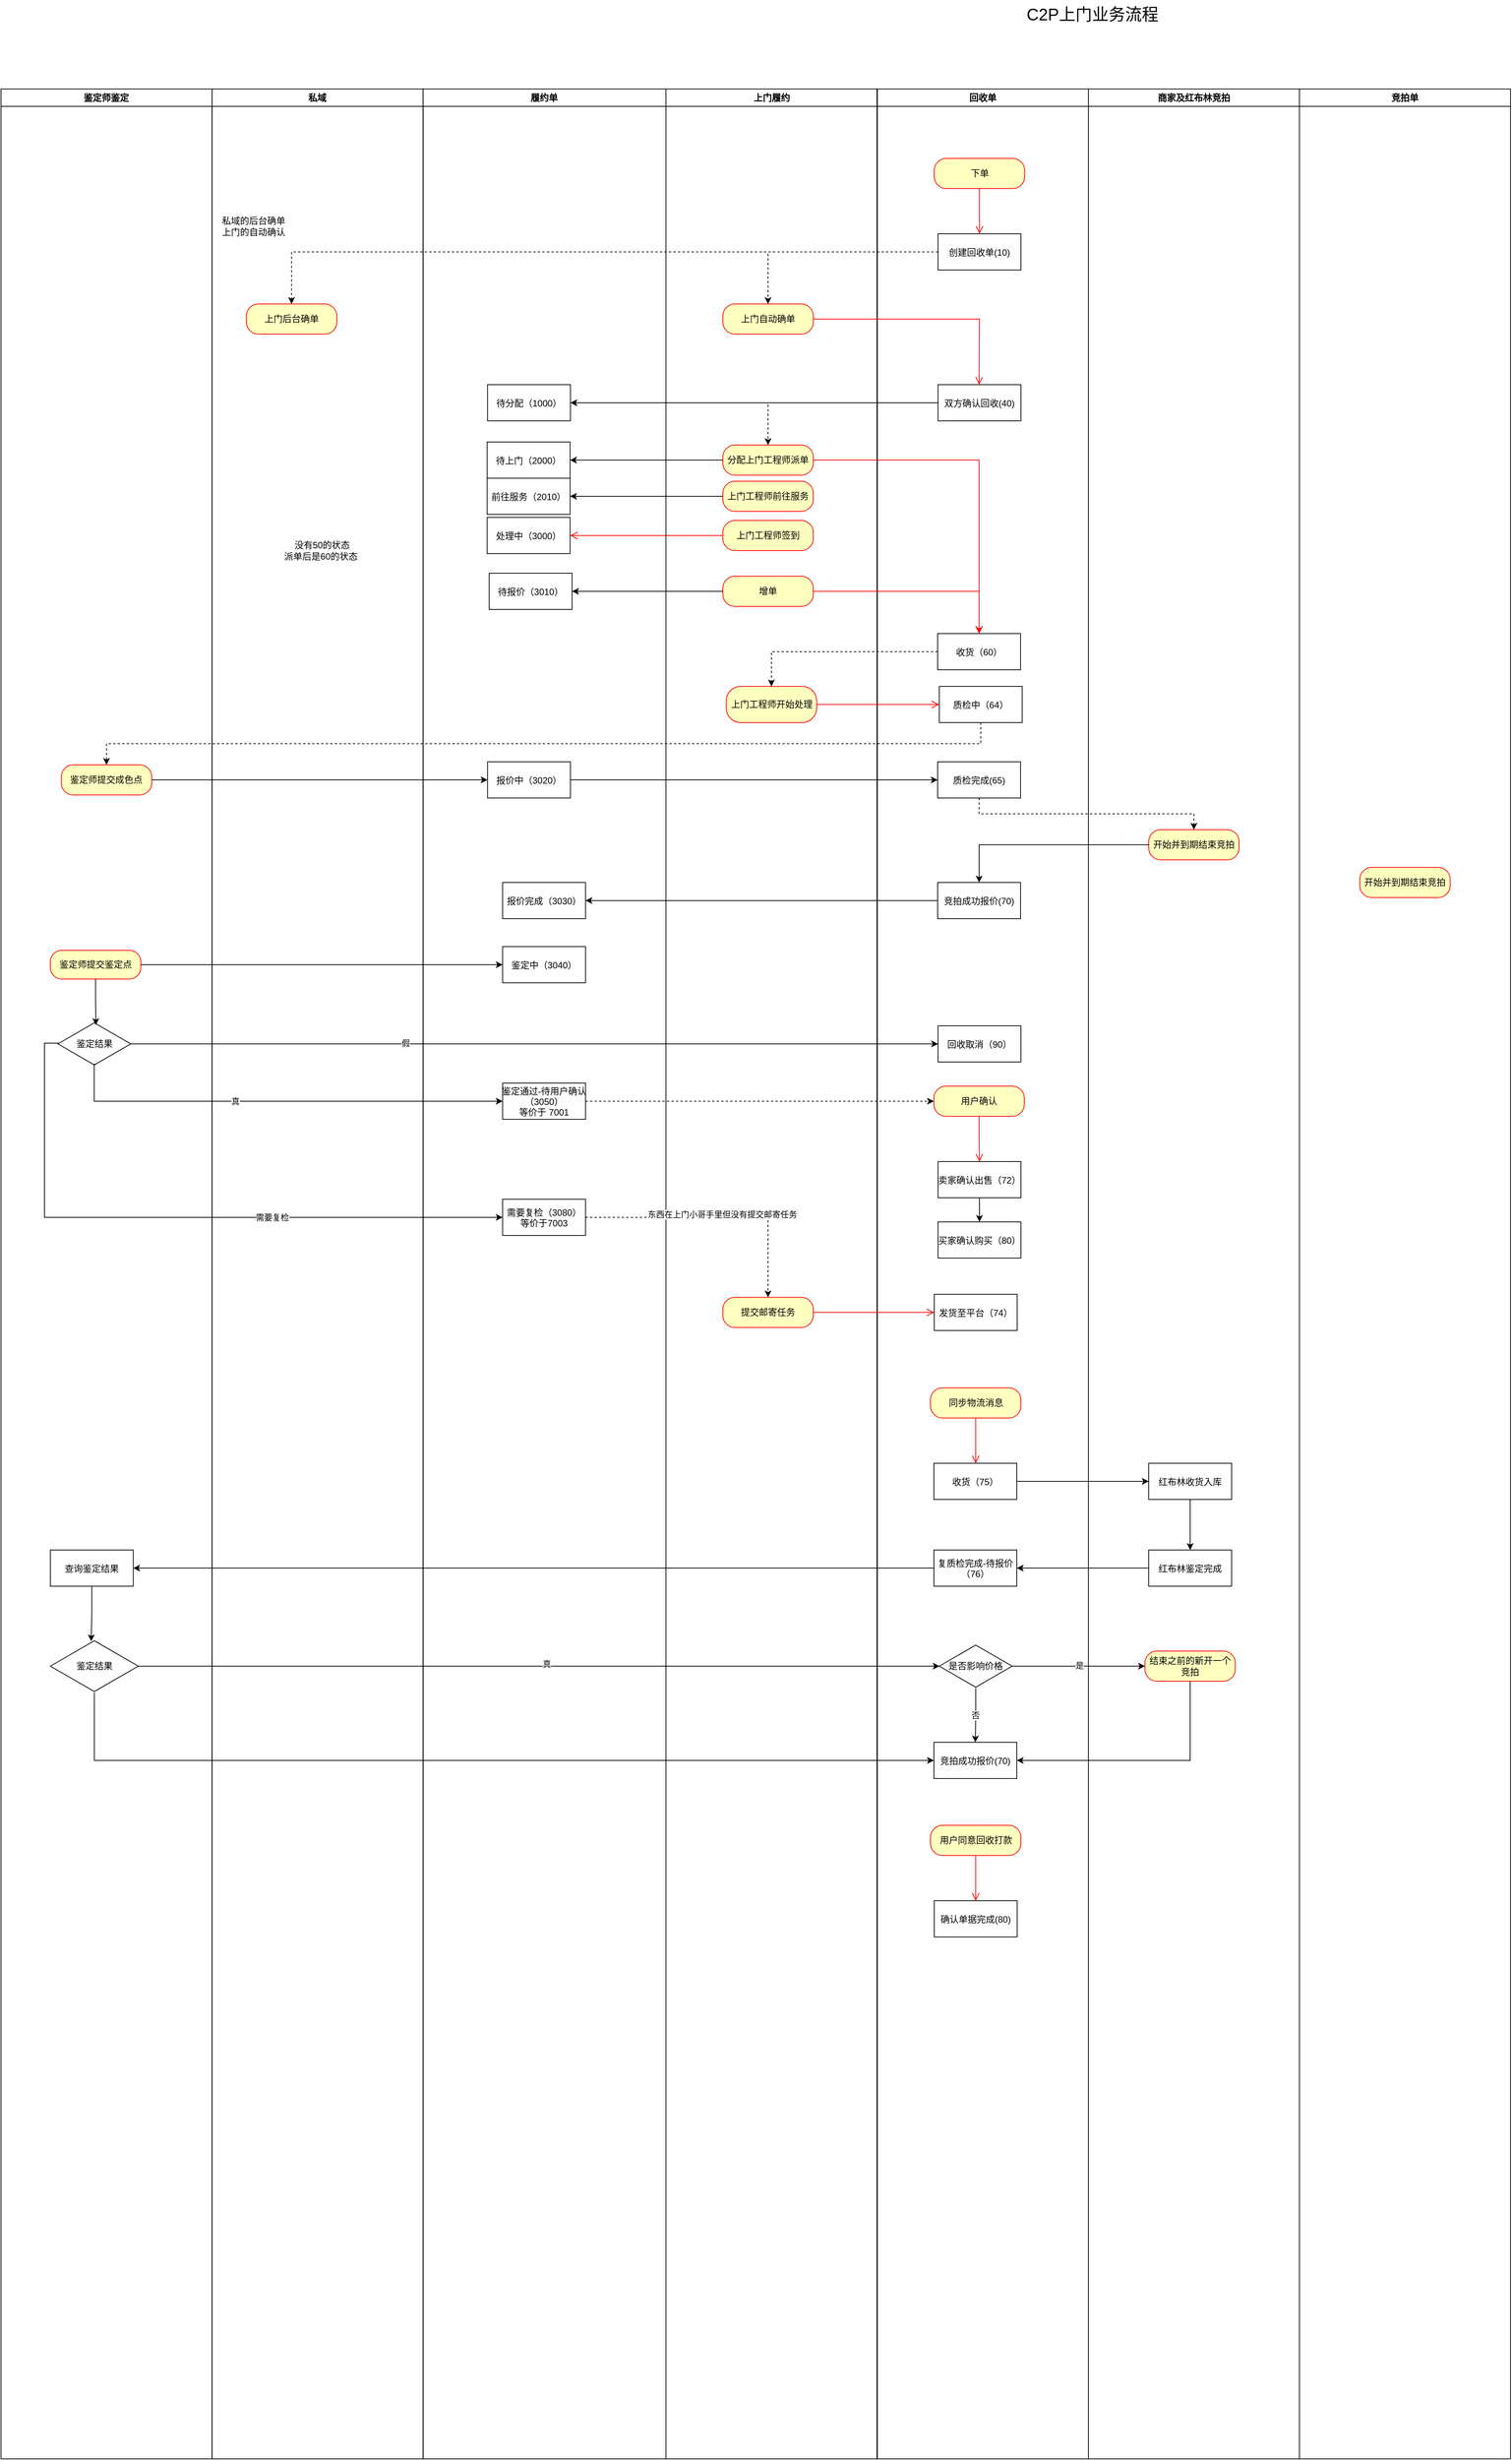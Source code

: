 <mxfile version="26.0.4">
  <diagram name="Page-1" id="e7e014a7-5840-1c2e-5031-d8a46d1fe8dd">
    <mxGraphModel dx="2435" dy="684" grid="1" gridSize="10" guides="1" tooltips="1" connect="1" arrows="1" fold="1" page="1" pageScale="1" pageWidth="1169" pageHeight="826" background="none" math="0" shadow="0">
      <root>
        <mxCell id="0" />
        <mxCell id="1" parent="0" />
        <mxCell id="2" value="上门履约" style="swimlane;whiteSpace=wrap" parent="1" vertex="1">
          <mxGeometry x="164.5" y="128" width="280" height="3142" as="geometry" />
        </mxCell>
        <mxCell id="EZE-OWPgXGvBPy29LJ_Y-58" value="分配上门工程师派单" style="rounded=1;whiteSpace=wrap;html=1;arcSize=40;fontColor=#000000;fillColor=#ffffc0;strokeColor=#ff0000;" vertex="1" parent="2">
          <mxGeometry x="75.5" y="472" width="120" height="40" as="geometry" />
        </mxCell>
        <mxCell id="EZE-OWPgXGvBPy29LJ_Y-75" value="上门自动确单" style="rounded=1;whiteSpace=wrap;html=1;arcSize=40;fontColor=#000000;fillColor=#ffffc0;strokeColor=#ff0000;" vertex="1" parent="2">
          <mxGeometry x="75.5" y="285" width="120" height="40" as="geometry" />
        </mxCell>
        <mxCell id="EZE-OWPgXGvBPy29LJ_Y-64" value="上门工程师开始处理" style="rounded=1;whiteSpace=wrap;html=1;arcSize=40;fontColor=#000000;fillColor=#ffffc0;strokeColor=#ff0000;" vertex="1" parent="2">
          <mxGeometry x="80" y="792" width="120" height="48" as="geometry" />
        </mxCell>
        <mxCell id="EZE-OWPgXGvBPy29LJ_Y-111" value="上门工程师签到" style="rounded=1;whiteSpace=wrap;html=1;arcSize=40;fontColor=#000000;fillColor=#ffffc0;strokeColor=#ff0000;" vertex="1" parent="2">
          <mxGeometry x="75.5" y="572" width="120" height="40" as="geometry" />
        </mxCell>
        <mxCell id="EZE-OWPgXGvBPy29LJ_Y-132" value="上门工程师前往服务" style="rounded=1;whiteSpace=wrap;html=1;arcSize=40;fontColor=#000000;fillColor=#ffffc0;strokeColor=#ff0000;" vertex="1" parent="2">
          <mxGeometry x="75.5" y="520" width="120" height="40" as="geometry" />
        </mxCell>
        <mxCell id="EZE-OWPgXGvBPy29LJ_Y-140" value="提交邮寄任务" style="rounded=1;whiteSpace=wrap;html=1;arcSize=40;fontColor=#000000;fillColor=#ffffc0;strokeColor=#ff0000;" vertex="1" parent="2">
          <mxGeometry x="75.5" y="1602" width="120" height="40" as="geometry" />
        </mxCell>
        <mxCell id="EZE-OWPgXGvBPy29LJ_Y-174" value="增单" style="rounded=1;whiteSpace=wrap;html=1;arcSize=40;fontColor=#000000;fillColor=#ffffc0;strokeColor=#ff0000;" vertex="1" parent="2">
          <mxGeometry x="75.5" y="646" width="120" height="40" as="geometry" />
        </mxCell>
        <mxCell id="3" value="回收单" style="swimlane;whiteSpace=wrap" parent="1" vertex="1">
          <mxGeometry x="445" y="128" width="280" height="3142" as="geometry" />
        </mxCell>
        <mxCell id="15" value="创建回收单(10)" style="" parent="3" vertex="1">
          <mxGeometry x="80.5" y="192" width="110" height="48" as="geometry" />
        </mxCell>
        <mxCell id="EZE-OWPgXGvBPy29LJ_Y-45" value="下单" style="rounded=1;whiteSpace=wrap;html=1;arcSize=40;fontColor=#000000;fillColor=#ffffc0;strokeColor=#ff0000;" vertex="1" parent="3">
          <mxGeometry x="75.5" y="92" width="120" height="40" as="geometry" />
        </mxCell>
        <mxCell id="EZE-OWPgXGvBPy29LJ_Y-46" value="" style="edgeStyle=orthogonalEdgeStyle;html=1;verticalAlign=bottom;endArrow=open;endSize=8;strokeColor=#ff0000;rounded=0;" edge="1" source="EZE-OWPgXGvBPy29LJ_Y-45" parent="3" target="15">
          <mxGeometry relative="1" as="geometry">
            <mxPoint x="135.5" y="192" as="targetPoint" />
          </mxGeometry>
        </mxCell>
        <mxCell id="EZE-OWPgXGvBPy29LJ_Y-53" value="双方确认回收(40)" style="" vertex="1" parent="3">
          <mxGeometry x="80.5" y="392" width="110" height="48" as="geometry" />
        </mxCell>
        <mxCell id="EZE-OWPgXGvBPy29LJ_Y-61" value="收货（60）" style="" vertex="1" parent="3">
          <mxGeometry x="80" y="722" width="110" height="48" as="geometry" />
        </mxCell>
        <mxCell id="EZE-OWPgXGvBPy29LJ_Y-71" value="质检中（64）" style="" vertex="1" parent="3">
          <mxGeometry x="82.16" y="792" width="110" height="48" as="geometry" />
        </mxCell>
        <mxCell id="EZE-OWPgXGvBPy29LJ_Y-72" value="质检完成(65)" style="" vertex="1" parent="3">
          <mxGeometry x="80" y="892" width="110" height="48" as="geometry" />
        </mxCell>
        <mxCell id="EZE-OWPgXGvBPy29LJ_Y-83" value="竞拍成功报价(70)" style="" vertex="1" parent="3">
          <mxGeometry x="80" y="1052" width="110" height="48" as="geometry" />
        </mxCell>
        <mxCell id="EZE-OWPgXGvBPy29LJ_Y-90" value="回收取消（90）" style="" vertex="1" parent="3">
          <mxGeometry x="80.5" y="1242" width="110" height="48" as="geometry" />
        </mxCell>
        <mxCell id="EZE-OWPgXGvBPy29LJ_Y-101" style="edgeStyle=orthogonalEdgeStyle;rounded=0;orthogonalLoop=1;jettySize=auto;html=1;" edge="1" parent="3" source="EZE-OWPgXGvBPy29LJ_Y-94" target="EZE-OWPgXGvBPy29LJ_Y-100">
          <mxGeometry relative="1" as="geometry" />
        </mxCell>
        <mxCell id="EZE-OWPgXGvBPy29LJ_Y-94" value="卖家确认出售（72）" style="" vertex="1" parent="3">
          <mxGeometry x="80.5" y="1422" width="110" height="48" as="geometry" />
        </mxCell>
        <mxCell id="EZE-OWPgXGvBPy29LJ_Y-95" value="用户确认" style="rounded=1;whiteSpace=wrap;html=1;arcSize=40;fontColor=#000000;fillColor=#ffffc0;strokeColor=#ff0000;" vertex="1" parent="3">
          <mxGeometry x="75" y="1322" width="120" height="40" as="geometry" />
        </mxCell>
        <mxCell id="EZE-OWPgXGvBPy29LJ_Y-96" value="" style="edgeStyle=orthogonalEdgeStyle;html=1;verticalAlign=bottom;endArrow=open;endSize=8;strokeColor=#ff0000;rounded=0;entryX=0.5;entryY=0;entryDx=0;entryDy=0;" edge="1" source="EZE-OWPgXGvBPy29LJ_Y-95" parent="3" target="EZE-OWPgXGvBPy29LJ_Y-94">
          <mxGeometry relative="1" as="geometry">
            <mxPoint x="145" y="1422" as="targetPoint" />
          </mxGeometry>
        </mxCell>
        <mxCell id="EZE-OWPgXGvBPy29LJ_Y-100" value="买家确认购买（80）" style="" vertex="1" parent="3">
          <mxGeometry x="80.5" y="1502" width="110" height="48" as="geometry" />
        </mxCell>
        <mxCell id="EZE-OWPgXGvBPy29LJ_Y-142" value="发货至平台（74）" style="" vertex="1" parent="3">
          <mxGeometry x="75.5" y="1598" width="110" height="48" as="geometry" />
        </mxCell>
        <mxCell id="EZE-OWPgXGvBPy29LJ_Y-144" value="收货（75）" style="" vertex="1" parent="3">
          <mxGeometry x="75" y="1822" width="110" height="48" as="geometry" />
        </mxCell>
        <mxCell id="EZE-OWPgXGvBPy29LJ_Y-145" value="同步物流消息" style="rounded=1;whiteSpace=wrap;html=1;arcSize=40;fontColor=#000000;fillColor=#ffffc0;strokeColor=#ff0000;" vertex="1" parent="3">
          <mxGeometry x="70.5" y="1722" width="120" height="40" as="geometry" />
        </mxCell>
        <mxCell id="EZE-OWPgXGvBPy29LJ_Y-146" value="" style="edgeStyle=orthogonalEdgeStyle;html=1;verticalAlign=bottom;endArrow=open;endSize=8;strokeColor=#ff0000;rounded=0;" edge="1" source="EZE-OWPgXGvBPy29LJ_Y-145" parent="3">
          <mxGeometry relative="1" as="geometry">
            <mxPoint x="130.5" y="1822" as="targetPoint" />
          </mxGeometry>
        </mxCell>
        <mxCell id="EZE-OWPgXGvBPy29LJ_Y-149" value="复质检完成-待报价&#xa;（76）" style="" vertex="1" parent="3">
          <mxGeometry x="75" y="1937" width="110" height="48" as="geometry" />
        </mxCell>
        <mxCell id="EZE-OWPgXGvBPy29LJ_Y-168" value="否" style="edgeStyle=orthogonalEdgeStyle;rounded=0;orthogonalLoop=1;jettySize=auto;html=1;" edge="1" parent="3" source="EZE-OWPgXGvBPy29LJ_Y-158" target="EZE-OWPgXGvBPy29LJ_Y-165">
          <mxGeometry relative="1" as="geometry" />
        </mxCell>
        <mxCell id="EZE-OWPgXGvBPy29LJ_Y-158" value="是否影响价格" style="html=1;whiteSpace=wrap;aspect=fixed;shape=isoRectangle;" vertex="1" parent="3">
          <mxGeometry x="82.16" y="2062" width="96.67" height="58" as="geometry" />
        </mxCell>
        <mxCell id="EZE-OWPgXGvBPy29LJ_Y-165" value="竞拍成功报价(70)" style="" vertex="1" parent="3">
          <mxGeometry x="75" y="2192" width="110" height="48" as="geometry" />
        </mxCell>
        <mxCell id="EZE-OWPgXGvBPy29LJ_Y-170" value="确认单据完成(80)" style="" vertex="1" parent="3">
          <mxGeometry x="75.5" y="2402" width="110" height="48" as="geometry" />
        </mxCell>
        <mxCell id="EZE-OWPgXGvBPy29LJ_Y-171" value="用户同意回收打款" style="rounded=1;whiteSpace=wrap;html=1;arcSize=40;fontColor=#000000;fillColor=#ffffc0;strokeColor=#ff0000;" vertex="1" parent="3">
          <mxGeometry x="70.5" y="2302" width="120" height="40" as="geometry" />
        </mxCell>
        <mxCell id="EZE-OWPgXGvBPy29LJ_Y-172" value="" style="edgeStyle=orthogonalEdgeStyle;html=1;verticalAlign=bottom;endArrow=open;endSize=8;strokeColor=#ff0000;rounded=0;" edge="1" source="EZE-OWPgXGvBPy29LJ_Y-171" parent="3" target="EZE-OWPgXGvBPy29LJ_Y-170">
          <mxGeometry relative="1" as="geometry">
            <mxPoint x="130.5" y="2402" as="targetPoint" />
          </mxGeometry>
        </mxCell>
        <mxCell id="EZE-OWPgXGvBPy29LJ_Y-42" value="&lt;font style=&quot;font-size: 22px;&quot;&gt;C2P上门业务流程&lt;/font&gt;" style="text;html=1;align=center;verticalAlign=middle;resizable=0;points=[];autosize=1;strokeColor=none;fillColor=none;" vertex="1" parent="1">
          <mxGeometry x="630" y="10" width="200" height="40" as="geometry" />
        </mxCell>
        <mxCell id="EZE-OWPgXGvBPy29LJ_Y-48" value="" style="edgeStyle=orthogonalEdgeStyle;html=1;verticalAlign=bottom;endArrow=open;endSize=8;strokeColor=#ff0000;rounded=0;exitX=1;exitY=0.5;exitDx=0;exitDy=0;" edge="1" source="EZE-OWPgXGvBPy29LJ_Y-75" parent="1">
          <mxGeometry relative="1" as="geometry">
            <mxPoint x="580" y="520" as="targetPoint" />
            <mxPoint x="350" y="430" as="sourcePoint" />
          </mxGeometry>
        </mxCell>
        <mxCell id="EZE-OWPgXGvBPy29LJ_Y-51" value="商家及红布林竞拍" style="swimlane;whiteSpace=wrap;startSize=23;" vertex="1" parent="1">
          <mxGeometry x="725" y="128" width="280" height="3142" as="geometry" />
        </mxCell>
        <mxCell id="EZE-OWPgXGvBPy29LJ_Y-80" value="开始并到期结束竞拍" style="rounded=1;whiteSpace=wrap;html=1;arcSize=40;fontColor=#000000;fillColor=#ffffc0;strokeColor=#ff0000;" vertex="1" parent="EZE-OWPgXGvBPy29LJ_Y-51">
          <mxGeometry x="80" y="982" width="120" height="40" as="geometry" />
        </mxCell>
        <mxCell id="EZE-OWPgXGvBPy29LJ_Y-151" style="edgeStyle=orthogonalEdgeStyle;rounded=0;orthogonalLoop=1;jettySize=auto;html=1;entryX=0.5;entryY=0;entryDx=0;entryDy=0;" edge="1" parent="EZE-OWPgXGvBPy29LJ_Y-51" source="EZE-OWPgXGvBPy29LJ_Y-147" target="EZE-OWPgXGvBPy29LJ_Y-150">
          <mxGeometry relative="1" as="geometry" />
        </mxCell>
        <mxCell id="EZE-OWPgXGvBPy29LJ_Y-147" value="红布林收货入库" style="" vertex="1" parent="EZE-OWPgXGvBPy29LJ_Y-51">
          <mxGeometry x="80" y="1822" width="110" height="48" as="geometry" />
        </mxCell>
        <mxCell id="EZE-OWPgXGvBPy29LJ_Y-150" value="红布林鉴定完成" style="" vertex="1" parent="EZE-OWPgXGvBPy29LJ_Y-51">
          <mxGeometry x="80" y="1937" width="110" height="48" as="geometry" />
        </mxCell>
        <mxCell id="EZE-OWPgXGvBPy29LJ_Y-156" value="结束之前的新开一个竞拍" style="rounded=1;whiteSpace=wrap;html=1;arcSize=40;fontColor=#000000;fillColor=#ffffc0;strokeColor=#ff0000;" vertex="1" parent="EZE-OWPgXGvBPy29LJ_Y-51">
          <mxGeometry x="75" y="2071" width="120" height="40" as="geometry" />
        </mxCell>
        <mxCell id="EZE-OWPgXGvBPy29LJ_Y-57" value="私域" style="swimlane;whiteSpace=wrap" vertex="1" parent="1">
          <mxGeometry x="-437.67" y="128" width="280" height="3142" as="geometry" />
        </mxCell>
        <mxCell id="EZE-OWPgXGvBPy29LJ_Y-47" value="上门后台确单" style="rounded=1;whiteSpace=wrap;html=1;arcSize=40;fontColor=#000000;fillColor=#ffffc0;strokeColor=#ff0000;" vertex="1" parent="EZE-OWPgXGvBPy29LJ_Y-57">
          <mxGeometry x="45.5" y="285" width="120" height="40" as="geometry" />
        </mxCell>
        <mxCell id="EZE-OWPgXGvBPy29LJ_Y-77" value="私域的后台确单&lt;div&gt;上门的自动确认&lt;/div&gt;" style="text;html=1;align=center;verticalAlign=middle;resizable=0;points=[];autosize=1;strokeColor=none;fillColor=none;" vertex="1" parent="EZE-OWPgXGvBPy29LJ_Y-57">
          <mxGeometry y="162" width="110" height="40" as="geometry" />
        </mxCell>
        <mxCell id="EZE-OWPgXGvBPy29LJ_Y-78" value="没有50的状态&lt;div&gt;派单后是60的状态&amp;nbsp;&lt;/div&gt;" style="text;html=1;align=center;verticalAlign=middle;resizable=0;points=[];autosize=1;strokeColor=none;fillColor=none;" vertex="1" parent="EZE-OWPgXGvBPy29LJ_Y-57">
          <mxGeometry x="85.5" y="592" width="120" height="40" as="geometry" />
        </mxCell>
        <mxCell id="EZE-OWPgXGvBPy29LJ_Y-49" style="edgeStyle=orthogonalEdgeStyle;rounded=0;orthogonalLoop=1;jettySize=auto;html=1;entryX=0.5;entryY=0;entryDx=0;entryDy=0;dashed=1;" edge="1" parent="1" source="15" target="EZE-OWPgXGvBPy29LJ_Y-47">
          <mxGeometry relative="1" as="geometry" />
        </mxCell>
        <mxCell id="EZE-OWPgXGvBPy29LJ_Y-59" style="edgeStyle=orthogonalEdgeStyle;rounded=0;orthogonalLoop=1;jettySize=auto;html=1;dashed=1;" edge="1" parent="1" source="EZE-OWPgXGvBPy29LJ_Y-53" target="EZE-OWPgXGvBPy29LJ_Y-58">
          <mxGeometry relative="1" as="geometry" />
        </mxCell>
        <mxCell id="EZE-OWPgXGvBPy29LJ_Y-62" style="edgeStyle=orthogonalEdgeStyle;rounded=0;orthogonalLoop=1;jettySize=auto;html=1;entryX=0.5;entryY=0;entryDx=0;entryDy=0;strokeColor=#FF0000;" edge="1" parent="1" source="EZE-OWPgXGvBPy29LJ_Y-58" target="EZE-OWPgXGvBPy29LJ_Y-61">
          <mxGeometry relative="1" as="geometry" />
        </mxCell>
        <mxCell id="EZE-OWPgXGvBPy29LJ_Y-76" style="edgeStyle=orthogonalEdgeStyle;rounded=0;orthogonalLoop=1;jettySize=auto;html=1;entryX=0.5;entryY=0;entryDx=0;entryDy=0;dashed=1;" edge="1" parent="1" source="15" target="EZE-OWPgXGvBPy29LJ_Y-75">
          <mxGeometry relative="1" as="geometry" />
        </mxCell>
        <mxCell id="EZE-OWPgXGvBPy29LJ_Y-82" style="edgeStyle=orthogonalEdgeStyle;rounded=0;orthogonalLoop=1;jettySize=auto;html=1;dashed=1;exitX=0.5;exitY=1;exitDx=0;exitDy=0;entryX=0.5;entryY=0;entryDx=0;entryDy=0;" edge="1" parent="1" source="EZE-OWPgXGvBPy29LJ_Y-72" target="EZE-OWPgXGvBPy29LJ_Y-80">
          <mxGeometry relative="1" as="geometry">
            <mxPoint x="581" y="1120" as="sourcePoint" />
            <mxPoint x="300" y="1202" as="targetPoint" />
          </mxGeometry>
        </mxCell>
        <mxCell id="EZE-OWPgXGvBPy29LJ_Y-65" value="" style="edgeStyle=orthogonalEdgeStyle;html=1;verticalAlign=bottom;endArrow=open;endSize=8;strokeColor=#ff0000;rounded=0;exitX=1;exitY=0.5;exitDx=0;exitDy=0;" edge="1" source="EZE-OWPgXGvBPy29LJ_Y-64" parent="1" target="EZE-OWPgXGvBPy29LJ_Y-71">
          <mxGeometry relative="1" as="geometry">
            <mxPoint x="580" y="830" as="targetPoint" />
          </mxGeometry>
        </mxCell>
        <mxCell id="EZE-OWPgXGvBPy29LJ_Y-67" style="edgeStyle=orthogonalEdgeStyle;rounded=0;orthogonalLoop=1;jettySize=auto;html=1;entryX=0.5;entryY=0;entryDx=0;entryDy=0;dashed=1;" edge="1" parent="1" source="EZE-OWPgXGvBPy29LJ_Y-61" target="EZE-OWPgXGvBPy29LJ_Y-64">
          <mxGeometry relative="1" as="geometry" />
        </mxCell>
        <mxCell id="EZE-OWPgXGvBPy29LJ_Y-70" style="edgeStyle=orthogonalEdgeStyle;rounded=0;orthogonalLoop=1;jettySize=auto;html=1;dashed=1;exitX=0.5;exitY=1;exitDx=0;exitDy=0;" edge="1" parent="1" source="EZE-OWPgXGvBPy29LJ_Y-71" target="EZE-OWPgXGvBPy29LJ_Y-68">
          <mxGeometry relative="1" as="geometry">
            <mxPoint x="525.5" y="934" as="sourcePoint" />
          </mxGeometry>
        </mxCell>
        <mxCell id="EZE-OWPgXGvBPy29LJ_Y-84" style="edgeStyle=orthogonalEdgeStyle;rounded=0;orthogonalLoop=1;jettySize=auto;html=1;entryX=0.5;entryY=0;entryDx=0;entryDy=0;" edge="1" parent="1" source="EZE-OWPgXGvBPy29LJ_Y-80" target="EZE-OWPgXGvBPy29LJ_Y-83">
          <mxGeometry relative="1" as="geometry" />
        </mxCell>
        <mxCell id="EZE-OWPgXGvBPy29LJ_Y-85" value="竞拍单" style="swimlane;whiteSpace=wrap;startSize=23;" vertex="1" parent="1">
          <mxGeometry x="1005" y="128" width="280" height="3142" as="geometry" />
        </mxCell>
        <mxCell id="EZE-OWPgXGvBPy29LJ_Y-86" value="开始并到期结束竞拍" style="rounded=1;whiteSpace=wrap;html=1;arcSize=40;fontColor=#000000;fillColor=#ffffc0;strokeColor=#ff0000;" vertex="1" parent="EZE-OWPgXGvBPy29LJ_Y-85">
          <mxGeometry x="80" y="1032" width="120" height="40" as="geometry" />
        </mxCell>
        <mxCell id="EZE-OWPgXGvBPy29LJ_Y-87" value="鉴定师鉴定" style="swimlane;whiteSpace=wrap;startSize=23;" vertex="1" parent="1">
          <mxGeometry x="-717.67" y="128" width="280" height="3142" as="geometry" />
        </mxCell>
        <mxCell id="EZE-OWPgXGvBPy29LJ_Y-88" value="鉴定师提交鉴定点" style="rounded=1;whiteSpace=wrap;html=1;arcSize=40;fontColor=#000000;fillColor=#ffffc0;strokeColor=#ff0000;" vertex="1" parent="EZE-OWPgXGvBPy29LJ_Y-87">
          <mxGeometry x="65.49" y="1142" width="120" height="38" as="geometry" />
        </mxCell>
        <mxCell id="EZE-OWPgXGvBPy29LJ_Y-89" value="鉴定结果" style="html=1;whiteSpace=wrap;aspect=fixed;shape=isoRectangle;" vertex="1" parent="EZE-OWPgXGvBPy29LJ_Y-87">
          <mxGeometry x="75.5" y="1237" width="96.67" height="58" as="geometry" />
        </mxCell>
        <mxCell id="EZE-OWPgXGvBPy29LJ_Y-92" style="edgeStyle=orthogonalEdgeStyle;rounded=0;orthogonalLoop=1;jettySize=auto;html=1;entryX=0.521;entryY=0.069;entryDx=0;entryDy=0;entryPerimeter=0;" edge="1" parent="EZE-OWPgXGvBPy29LJ_Y-87" source="EZE-OWPgXGvBPy29LJ_Y-88" target="EZE-OWPgXGvBPy29LJ_Y-89">
          <mxGeometry relative="1" as="geometry" />
        </mxCell>
        <mxCell id="EZE-OWPgXGvBPy29LJ_Y-68" value="鉴定师提交成色点" style="rounded=1;whiteSpace=wrap;html=1;arcSize=40;fontColor=#000000;fillColor=#ffffc0;strokeColor=#ff0000;" vertex="1" parent="EZE-OWPgXGvBPy29LJ_Y-87">
          <mxGeometry x="80" y="896" width="120" height="40" as="geometry" />
        </mxCell>
        <mxCell id="EZE-OWPgXGvBPy29LJ_Y-153" value="鉴定结果" style="html=1;whiteSpace=wrap;aspect=fixed;shape=isoRectangle;" vertex="1" parent="EZE-OWPgXGvBPy29LJ_Y-87">
          <mxGeometry x="65.49" y="2056" width="116.67" height="70" as="geometry" />
        </mxCell>
        <mxCell id="EZE-OWPgXGvBPy29LJ_Y-154" value="查询鉴定结果" style="" vertex="1" parent="EZE-OWPgXGvBPy29LJ_Y-87">
          <mxGeometry x="65.49" y="1937" width="110" height="48" as="geometry" />
        </mxCell>
        <mxCell id="EZE-OWPgXGvBPy29LJ_Y-162" style="edgeStyle=orthogonalEdgeStyle;rounded=0;orthogonalLoop=1;jettySize=auto;html=1;entryX=0.464;entryY=0.029;entryDx=0;entryDy=0;entryPerimeter=0;" edge="1" parent="EZE-OWPgXGvBPy29LJ_Y-87" source="EZE-OWPgXGvBPy29LJ_Y-154" target="EZE-OWPgXGvBPy29LJ_Y-153">
          <mxGeometry relative="1" as="geometry" />
        </mxCell>
        <mxCell id="EZE-OWPgXGvBPy29LJ_Y-91" style="edgeStyle=orthogonalEdgeStyle;rounded=0;orthogonalLoop=1;jettySize=auto;html=1;entryX=0;entryY=0.5;entryDx=0;entryDy=0;" edge="1" parent="1" source="EZE-OWPgXGvBPy29LJ_Y-89" target="EZE-OWPgXGvBPy29LJ_Y-90">
          <mxGeometry relative="1" as="geometry" />
        </mxCell>
        <mxCell id="EZE-OWPgXGvBPy29LJ_Y-93" value="假" style="edgeLabel;html=1;align=center;verticalAlign=middle;resizable=0;points=[];" vertex="1" connectable="0" parent="EZE-OWPgXGvBPy29LJ_Y-91">
          <mxGeometry x="-0.319" y="1" relative="1" as="geometry">
            <mxPoint as="offset" />
          </mxGeometry>
        </mxCell>
        <mxCell id="EZE-OWPgXGvBPy29LJ_Y-98" style="edgeStyle=orthogonalEdgeStyle;rounded=0;orthogonalLoop=1;jettySize=auto;html=1;entryX=0;entryY=0.5;entryDx=0;entryDy=0;exitX=0.524;exitY=0.966;exitDx=0;exitDy=0;exitPerimeter=0;" edge="1" parent="1" source="EZE-OWPgXGvBPy29LJ_Y-89" target="EZE-OWPgXGvBPy29LJ_Y-122">
          <mxGeometry relative="1" as="geometry">
            <mxPoint x="-594" y="1440" as="sourcePoint" />
            <mxPoint x="-60" y="1470" as="targetPoint" />
            <Array as="points">
              <mxPoint x="-594" y="1421" />
              <mxPoint x="-594" y="1470" />
            </Array>
          </mxGeometry>
        </mxCell>
        <mxCell id="EZE-OWPgXGvBPy29LJ_Y-118" value="真" style="edgeLabel;html=1;align=center;verticalAlign=middle;resizable=0;points=[];" vertex="1" connectable="0" parent="EZE-OWPgXGvBPy29LJ_Y-98">
          <mxGeometry x="-0.201" relative="1" as="geometry">
            <mxPoint x="1" as="offset" />
          </mxGeometry>
        </mxCell>
        <mxCell id="EZE-OWPgXGvBPy29LJ_Y-102" value="履约单" style="swimlane;whiteSpace=wrap" vertex="1" parent="1">
          <mxGeometry x="-157.67" y="128" width="322.17" height="3142" as="geometry" />
        </mxCell>
        <mxCell id="EZE-OWPgXGvBPy29LJ_Y-106" value="待分配（1000）" style="" vertex="1" parent="EZE-OWPgXGvBPy29LJ_Y-102">
          <mxGeometry x="85.5" y="392" width="110" height="48" as="geometry" />
        </mxCell>
        <mxCell id="EZE-OWPgXGvBPy29LJ_Y-108" value="待上门（2000）" style="" vertex="1" parent="EZE-OWPgXGvBPy29LJ_Y-102">
          <mxGeometry x="85" y="468" width="110" height="48" as="geometry" />
        </mxCell>
        <mxCell id="EZE-OWPgXGvBPy29LJ_Y-113" value="处理中（3000）" style="" vertex="1" parent="EZE-OWPgXGvBPy29LJ_Y-102">
          <mxGeometry x="85" y="568" width="110" height="48" as="geometry" />
        </mxCell>
        <mxCell id="EZE-OWPgXGvBPy29LJ_Y-114" value="报价中（3020）" style="" vertex="1" parent="EZE-OWPgXGvBPy29LJ_Y-102">
          <mxGeometry x="85.5" y="892" width="110" height="48" as="geometry" />
        </mxCell>
        <mxCell id="EZE-OWPgXGvBPy29LJ_Y-116" value="报价完成（3030）" style="" vertex="1" parent="EZE-OWPgXGvBPy29LJ_Y-102">
          <mxGeometry x="105.5" y="1052" width="110" height="48" as="geometry" />
        </mxCell>
        <mxCell id="EZE-OWPgXGvBPy29LJ_Y-119" value="鉴定中（3040）" style="" vertex="1" parent="EZE-OWPgXGvBPy29LJ_Y-102">
          <mxGeometry x="105.5" y="1137" width="110" height="48" as="geometry" />
        </mxCell>
        <mxCell id="EZE-OWPgXGvBPy29LJ_Y-122" value="鉴定通过-待用户确认&#xa;（3050）&#xa;等价于 7001" style="" vertex="1" parent="EZE-OWPgXGvBPy29LJ_Y-102">
          <mxGeometry x="105.5" y="1318" width="110" height="48" as="geometry" />
        </mxCell>
        <mxCell id="EZE-OWPgXGvBPy29LJ_Y-133" value="前往服务（2010）" style="" vertex="1" parent="EZE-OWPgXGvBPy29LJ_Y-102">
          <mxGeometry x="85" y="516" width="110" height="48" as="geometry" />
        </mxCell>
        <mxCell id="EZE-OWPgXGvBPy29LJ_Y-136" value="需要复检（3080）&#xa;等价于7003" style="" vertex="1" parent="EZE-OWPgXGvBPy29LJ_Y-102">
          <mxGeometry x="105.5" y="1472" width="110" height="48" as="geometry" />
        </mxCell>
        <mxCell id="EZE-OWPgXGvBPy29LJ_Y-176" value="待报价（3010）" style="" vertex="1" parent="EZE-OWPgXGvBPy29LJ_Y-102">
          <mxGeometry x="87.67" y="642" width="110" height="48" as="geometry" />
        </mxCell>
        <mxCell id="EZE-OWPgXGvBPy29LJ_Y-107" style="edgeStyle=orthogonalEdgeStyle;rounded=0;orthogonalLoop=1;jettySize=auto;html=1;entryX=1;entryY=0.5;entryDx=0;entryDy=0;" edge="1" parent="1" source="EZE-OWPgXGvBPy29LJ_Y-53" target="EZE-OWPgXGvBPy29LJ_Y-106">
          <mxGeometry relative="1" as="geometry" />
        </mxCell>
        <mxCell id="EZE-OWPgXGvBPy29LJ_Y-110" style="edgeStyle=orthogonalEdgeStyle;rounded=0;orthogonalLoop=1;jettySize=auto;html=1;entryX=1;entryY=0.5;entryDx=0;entryDy=0;" edge="1" parent="1" source="EZE-OWPgXGvBPy29LJ_Y-58" target="EZE-OWPgXGvBPy29LJ_Y-108">
          <mxGeometry relative="1" as="geometry" />
        </mxCell>
        <mxCell id="EZE-OWPgXGvBPy29LJ_Y-112" value="" style="edgeStyle=orthogonalEdgeStyle;html=1;verticalAlign=bottom;endArrow=open;endSize=8;strokeColor=#ff0000;rounded=0;entryX=1;entryY=0.5;entryDx=0;entryDy=0;" edge="1" source="EZE-OWPgXGvBPy29LJ_Y-111" parent="1" target="EZE-OWPgXGvBPy29LJ_Y-113">
          <mxGeometry relative="1" as="geometry">
            <mxPoint x="280" y="840" as="targetPoint" />
          </mxGeometry>
        </mxCell>
        <mxCell id="EZE-OWPgXGvBPy29LJ_Y-115" style="edgeStyle=orthogonalEdgeStyle;rounded=0;orthogonalLoop=1;jettySize=auto;html=1;entryX=0;entryY=0.5;entryDx=0;entryDy=0;" edge="1" parent="1" source="EZE-OWPgXGvBPy29LJ_Y-68" target="EZE-OWPgXGvBPy29LJ_Y-114">
          <mxGeometry relative="1" as="geometry" />
        </mxCell>
        <mxCell id="EZE-OWPgXGvBPy29LJ_Y-117" style="edgeStyle=orthogonalEdgeStyle;rounded=0;orthogonalLoop=1;jettySize=auto;html=1;entryX=1;entryY=0.5;entryDx=0;entryDy=0;" edge="1" parent="1" source="EZE-OWPgXGvBPy29LJ_Y-83" target="EZE-OWPgXGvBPy29LJ_Y-116">
          <mxGeometry relative="1" as="geometry" />
        </mxCell>
        <mxCell id="EZE-OWPgXGvBPy29LJ_Y-121" style="edgeStyle=orthogonalEdgeStyle;rounded=0;orthogonalLoop=1;jettySize=auto;html=1;entryX=0;entryY=0.5;entryDx=0;entryDy=0;" edge="1" parent="1" source="EZE-OWPgXGvBPy29LJ_Y-88" target="EZE-OWPgXGvBPy29LJ_Y-119">
          <mxGeometry relative="1" as="geometry" />
        </mxCell>
        <mxCell id="EZE-OWPgXGvBPy29LJ_Y-131" style="edgeStyle=orthogonalEdgeStyle;rounded=0;orthogonalLoop=1;jettySize=auto;html=1;entryX=0;entryY=0.5;entryDx=0;entryDy=0;dashed=1;" edge="1" parent="1" source="EZE-OWPgXGvBPy29LJ_Y-122" target="EZE-OWPgXGvBPy29LJ_Y-95">
          <mxGeometry relative="1" as="geometry" />
        </mxCell>
        <mxCell id="EZE-OWPgXGvBPy29LJ_Y-134" style="edgeStyle=orthogonalEdgeStyle;rounded=0;orthogonalLoop=1;jettySize=auto;html=1;entryX=1;entryY=0.5;entryDx=0;entryDy=0;" edge="1" parent="1" source="EZE-OWPgXGvBPy29LJ_Y-132" target="EZE-OWPgXGvBPy29LJ_Y-133">
          <mxGeometry relative="1" as="geometry" />
        </mxCell>
        <mxCell id="EZE-OWPgXGvBPy29LJ_Y-135" style="edgeStyle=orthogonalEdgeStyle;rounded=0;orthogonalLoop=1;jettySize=auto;html=1;" edge="1" parent="1" source="EZE-OWPgXGvBPy29LJ_Y-114" target="EZE-OWPgXGvBPy29LJ_Y-72">
          <mxGeometry relative="1" as="geometry" />
        </mxCell>
        <mxCell id="EZE-OWPgXGvBPy29LJ_Y-137" style="edgeStyle=orthogonalEdgeStyle;rounded=0;orthogonalLoop=1;jettySize=auto;html=1;entryX=0;entryY=0.5;entryDx=0;entryDy=0;exitX=0.017;exitY=0.483;exitDx=0;exitDy=0;exitPerimeter=0;" edge="1" parent="1" source="EZE-OWPgXGvBPy29LJ_Y-89" target="EZE-OWPgXGvBPy29LJ_Y-136">
          <mxGeometry relative="1" as="geometry">
            <mxPoint x="-630" y="1450" as="sourcePoint" />
            <Array as="points">
              <mxPoint x="-660" y="1393" />
              <mxPoint x="-660" y="1624" />
            </Array>
          </mxGeometry>
        </mxCell>
        <mxCell id="EZE-OWPgXGvBPy29LJ_Y-139" value="需要复检" style="edgeLabel;html=1;align=center;verticalAlign=middle;resizable=0;points=[];" vertex="1" connectable="0" parent="EZE-OWPgXGvBPy29LJ_Y-137">
          <mxGeometry x="0.287" relative="1" as="geometry">
            <mxPoint as="offset" />
          </mxGeometry>
        </mxCell>
        <mxCell id="EZE-OWPgXGvBPy29LJ_Y-141" value="" style="edgeStyle=orthogonalEdgeStyle;html=1;verticalAlign=bottom;endArrow=open;endSize=8;strokeColor=#ff0000;rounded=0;entryX=0;entryY=0.5;entryDx=0;entryDy=0;" edge="1" source="EZE-OWPgXGvBPy29LJ_Y-140" parent="1" target="EZE-OWPgXGvBPy29LJ_Y-142">
          <mxGeometry relative="1" as="geometry">
            <mxPoint x="260" y="1830" as="targetPoint" />
          </mxGeometry>
        </mxCell>
        <mxCell id="EZE-OWPgXGvBPy29LJ_Y-143" style="edgeStyle=orthogonalEdgeStyle;rounded=0;orthogonalLoop=1;jettySize=auto;html=1;dashed=1;" edge="1" parent="1" source="EZE-OWPgXGvBPy29LJ_Y-136" target="EZE-OWPgXGvBPy29LJ_Y-140">
          <mxGeometry relative="1" as="geometry" />
        </mxCell>
        <mxCell id="EZE-OWPgXGvBPy29LJ_Y-173" value="东西在上门小哥手里但没有提交邮寄任务" style="edgeLabel;html=1;align=center;verticalAlign=middle;resizable=0;points=[];" vertex="1" connectable="0" parent="EZE-OWPgXGvBPy29LJ_Y-143">
          <mxGeometry x="0.038" y="4" relative="1" as="geometry">
            <mxPoint as="offset" />
          </mxGeometry>
        </mxCell>
        <mxCell id="EZE-OWPgXGvBPy29LJ_Y-148" style="edgeStyle=orthogonalEdgeStyle;rounded=0;orthogonalLoop=1;jettySize=auto;html=1;entryX=0;entryY=0.5;entryDx=0;entryDy=0;" edge="1" parent="1" source="EZE-OWPgXGvBPy29LJ_Y-144" target="EZE-OWPgXGvBPy29LJ_Y-147">
          <mxGeometry relative="1" as="geometry" />
        </mxCell>
        <mxCell id="EZE-OWPgXGvBPy29LJ_Y-152" style="edgeStyle=orthogonalEdgeStyle;rounded=0;orthogonalLoop=1;jettySize=auto;html=1;entryX=1;entryY=0.5;entryDx=0;entryDy=0;" edge="1" parent="1" source="EZE-OWPgXGvBPy29LJ_Y-150" target="EZE-OWPgXGvBPy29LJ_Y-149">
          <mxGeometry relative="1" as="geometry" />
        </mxCell>
        <mxCell id="EZE-OWPgXGvBPy29LJ_Y-155" style="edgeStyle=orthogonalEdgeStyle;rounded=0;orthogonalLoop=1;jettySize=auto;html=1;" edge="1" parent="1" source="EZE-OWPgXGvBPy29LJ_Y-149" target="EZE-OWPgXGvBPy29LJ_Y-154">
          <mxGeometry relative="1" as="geometry" />
        </mxCell>
        <mxCell id="EZE-OWPgXGvBPy29LJ_Y-160" style="edgeStyle=orthogonalEdgeStyle;rounded=0;orthogonalLoop=1;jettySize=auto;html=1;entryX=0;entryY=0.5;entryDx=0;entryDy=0;" edge="1" parent="1" source="EZE-OWPgXGvBPy29LJ_Y-158" target="EZE-OWPgXGvBPy29LJ_Y-156">
          <mxGeometry relative="1" as="geometry" />
        </mxCell>
        <mxCell id="EZE-OWPgXGvBPy29LJ_Y-161" value="是" style="edgeLabel;html=1;align=center;verticalAlign=middle;resizable=0;points=[];" vertex="1" connectable="0" parent="EZE-OWPgXGvBPy29LJ_Y-160">
          <mxGeometry x="0.007" y="1" relative="1" as="geometry">
            <mxPoint as="offset" />
          </mxGeometry>
        </mxCell>
        <mxCell id="EZE-OWPgXGvBPy29LJ_Y-163" style="edgeStyle=orthogonalEdgeStyle;rounded=0;orthogonalLoop=1;jettySize=auto;html=1;entryX=0.004;entryY=0.5;entryDx=0;entryDy=0;entryPerimeter=0;" edge="1" parent="1" source="EZE-OWPgXGvBPy29LJ_Y-153" target="EZE-OWPgXGvBPy29LJ_Y-158">
          <mxGeometry relative="1" as="geometry" />
        </mxCell>
        <mxCell id="EZE-OWPgXGvBPy29LJ_Y-164" value="真" style="edgeLabel;html=1;align=center;verticalAlign=middle;resizable=0;points=[];" vertex="1" connectable="0" parent="EZE-OWPgXGvBPy29LJ_Y-163">
          <mxGeometry x="0.018" y="3" relative="1" as="geometry">
            <mxPoint as="offset" />
          </mxGeometry>
        </mxCell>
        <mxCell id="EZE-OWPgXGvBPy29LJ_Y-167" style="edgeStyle=orthogonalEdgeStyle;rounded=0;orthogonalLoop=1;jettySize=auto;html=1;entryX=1;entryY=0.5;entryDx=0;entryDy=0;" edge="1" parent="1" source="EZE-OWPgXGvBPy29LJ_Y-156" target="EZE-OWPgXGvBPy29LJ_Y-165">
          <mxGeometry relative="1" as="geometry">
            <Array as="points">
              <mxPoint x="860" y="2344" />
            </Array>
          </mxGeometry>
        </mxCell>
        <mxCell id="EZE-OWPgXGvBPy29LJ_Y-169" style="edgeStyle=orthogonalEdgeStyle;rounded=0;orthogonalLoop=1;jettySize=auto;html=1;entryX=0;entryY=0.5;entryDx=0;entryDy=0;" edge="1" parent="1" source="EZE-OWPgXGvBPy29LJ_Y-153" target="EZE-OWPgXGvBPy29LJ_Y-165">
          <mxGeometry relative="1" as="geometry">
            <Array as="points">
              <mxPoint x="-594" y="2344" />
            </Array>
          </mxGeometry>
        </mxCell>
        <mxCell id="EZE-OWPgXGvBPy29LJ_Y-175" value="" style="edgeStyle=orthogonalEdgeStyle;html=1;verticalAlign=bottom;endArrow=open;endSize=8;strokeColor=#ff0000;rounded=0;entryX=0.5;entryY=0;entryDx=0;entryDy=0;" edge="1" source="EZE-OWPgXGvBPy29LJ_Y-174" parent="1" target="EZE-OWPgXGvBPy29LJ_Y-61">
          <mxGeometry relative="1" as="geometry">
            <mxPoint x="500" y="840" as="targetPoint" />
          </mxGeometry>
        </mxCell>
        <mxCell id="EZE-OWPgXGvBPy29LJ_Y-177" style="edgeStyle=orthogonalEdgeStyle;rounded=0;orthogonalLoop=1;jettySize=auto;html=1;entryX=1;entryY=0.5;entryDx=0;entryDy=0;" edge="1" parent="1" source="EZE-OWPgXGvBPy29LJ_Y-174" target="EZE-OWPgXGvBPy29LJ_Y-176">
          <mxGeometry relative="1" as="geometry" />
        </mxCell>
      </root>
    </mxGraphModel>
  </diagram>
</mxfile>
